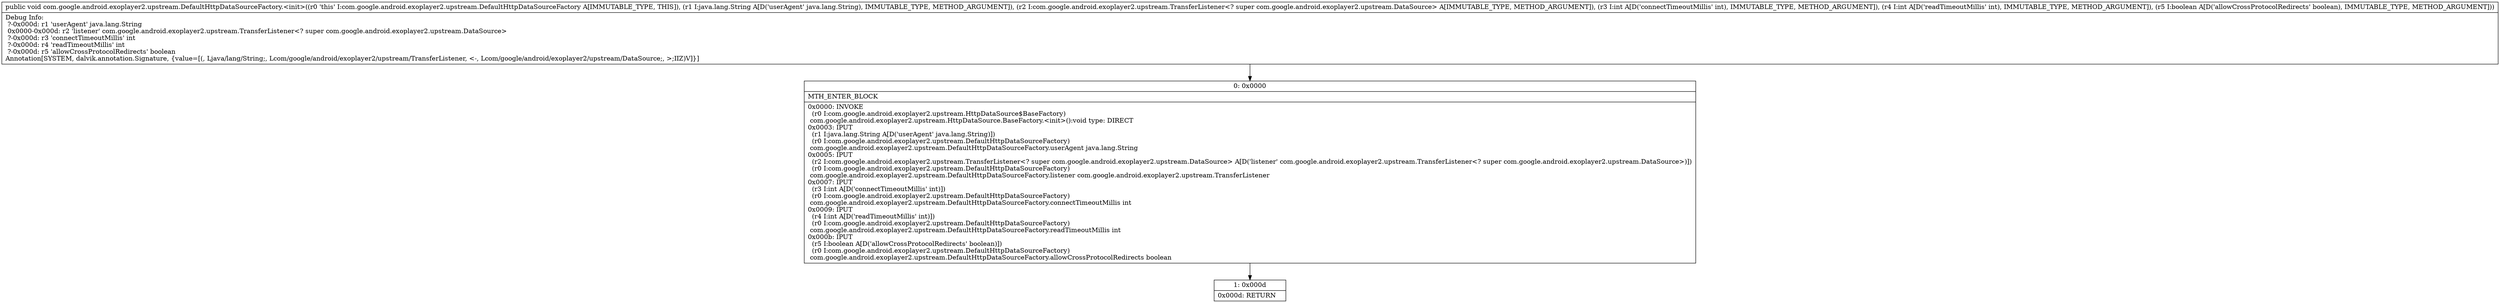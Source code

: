 digraph "CFG forcom.google.android.exoplayer2.upstream.DefaultHttpDataSourceFactory.\<init\>(Ljava\/lang\/String;Lcom\/google\/android\/exoplayer2\/upstream\/TransferListener;IIZ)V" {
Node_0 [shape=record,label="{0\:\ 0x0000|MTH_ENTER_BLOCK\l|0x0000: INVOKE  \l  (r0 I:com.google.android.exoplayer2.upstream.HttpDataSource$BaseFactory)\l com.google.android.exoplayer2.upstream.HttpDataSource.BaseFactory.\<init\>():void type: DIRECT \l0x0003: IPUT  \l  (r1 I:java.lang.String A[D('userAgent' java.lang.String)])\l  (r0 I:com.google.android.exoplayer2.upstream.DefaultHttpDataSourceFactory)\l com.google.android.exoplayer2.upstream.DefaultHttpDataSourceFactory.userAgent java.lang.String \l0x0005: IPUT  \l  (r2 I:com.google.android.exoplayer2.upstream.TransferListener\<? super com.google.android.exoplayer2.upstream.DataSource\> A[D('listener' com.google.android.exoplayer2.upstream.TransferListener\<? super com.google.android.exoplayer2.upstream.DataSource\>)])\l  (r0 I:com.google.android.exoplayer2.upstream.DefaultHttpDataSourceFactory)\l com.google.android.exoplayer2.upstream.DefaultHttpDataSourceFactory.listener com.google.android.exoplayer2.upstream.TransferListener \l0x0007: IPUT  \l  (r3 I:int A[D('connectTimeoutMillis' int)])\l  (r0 I:com.google.android.exoplayer2.upstream.DefaultHttpDataSourceFactory)\l com.google.android.exoplayer2.upstream.DefaultHttpDataSourceFactory.connectTimeoutMillis int \l0x0009: IPUT  \l  (r4 I:int A[D('readTimeoutMillis' int)])\l  (r0 I:com.google.android.exoplayer2.upstream.DefaultHttpDataSourceFactory)\l com.google.android.exoplayer2.upstream.DefaultHttpDataSourceFactory.readTimeoutMillis int \l0x000b: IPUT  \l  (r5 I:boolean A[D('allowCrossProtocolRedirects' boolean)])\l  (r0 I:com.google.android.exoplayer2.upstream.DefaultHttpDataSourceFactory)\l com.google.android.exoplayer2.upstream.DefaultHttpDataSourceFactory.allowCrossProtocolRedirects boolean \l}"];
Node_1 [shape=record,label="{1\:\ 0x000d|0x000d: RETURN   \l}"];
MethodNode[shape=record,label="{public void com.google.android.exoplayer2.upstream.DefaultHttpDataSourceFactory.\<init\>((r0 'this' I:com.google.android.exoplayer2.upstream.DefaultHttpDataSourceFactory A[IMMUTABLE_TYPE, THIS]), (r1 I:java.lang.String A[D('userAgent' java.lang.String), IMMUTABLE_TYPE, METHOD_ARGUMENT]), (r2 I:com.google.android.exoplayer2.upstream.TransferListener\<? super com.google.android.exoplayer2.upstream.DataSource\> A[IMMUTABLE_TYPE, METHOD_ARGUMENT]), (r3 I:int A[D('connectTimeoutMillis' int), IMMUTABLE_TYPE, METHOD_ARGUMENT]), (r4 I:int A[D('readTimeoutMillis' int), IMMUTABLE_TYPE, METHOD_ARGUMENT]), (r5 I:boolean A[D('allowCrossProtocolRedirects' boolean), IMMUTABLE_TYPE, METHOD_ARGUMENT]))  | Debug Info:\l  ?\-0x000d: r1 'userAgent' java.lang.String\l  0x0000\-0x000d: r2 'listener' com.google.android.exoplayer2.upstream.TransferListener\<? super com.google.android.exoplayer2.upstream.DataSource\>\l  ?\-0x000d: r3 'connectTimeoutMillis' int\l  ?\-0x000d: r4 'readTimeoutMillis' int\l  ?\-0x000d: r5 'allowCrossProtocolRedirects' boolean\lAnnotation[SYSTEM, dalvik.annotation.Signature, \{value=[(, Ljava\/lang\/String;, Lcom\/google\/android\/exoplayer2\/upstream\/TransferListener, \<\-, Lcom\/google\/android\/exoplayer2\/upstream\/DataSource;, \>;IIZ)V]\}]\l}"];
MethodNode -> Node_0;
Node_0 -> Node_1;
}

